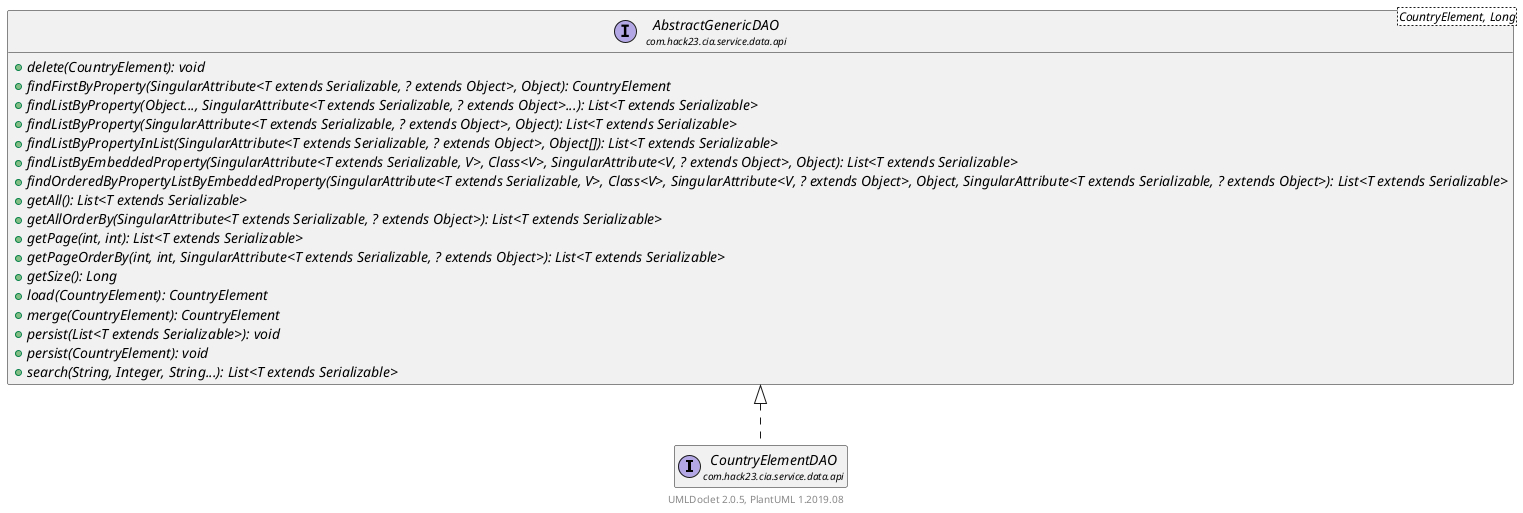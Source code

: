 @startuml
    set namespaceSeparator none
    hide empty fields
    hide empty methods

    interface "<size:14>CountryElementDAO\n<size:10>com.hack23.cia.service.data.api" as com.hack23.cia.service.data.api.CountryElementDAO [[CountryElementDAO.html]]

    interface "<size:14>AbstractGenericDAO\n<size:10>com.hack23.cia.service.data.api" as com.hack23.cia.service.data.api.AbstractGenericDAO<CountryElement, Long> [[AbstractGenericDAO.html]] {
        {abstract} +delete(CountryElement): void
        {abstract} +findFirstByProperty(SingularAttribute<T extends Serializable, ? extends Object>, Object): CountryElement
        {abstract} +findListByProperty(Object..., SingularAttribute<T extends Serializable, ? extends Object>...): List<T extends Serializable>
        {abstract} +findListByProperty(SingularAttribute<T extends Serializable, ? extends Object>, Object): List<T extends Serializable>
        {abstract} +findListByPropertyInList(SingularAttribute<T extends Serializable, ? extends Object>, Object[]): List<T extends Serializable>
        {abstract} +findListByEmbeddedProperty(SingularAttribute<T extends Serializable, V>, Class<V>, SingularAttribute<V, ? extends Object>, Object): List<T extends Serializable>
        {abstract} +findOrderedByPropertyListByEmbeddedProperty(SingularAttribute<T extends Serializable, V>, Class<V>, SingularAttribute<V, ? extends Object>, Object, SingularAttribute<T extends Serializable, ? extends Object>): List<T extends Serializable>
        {abstract} +getAll(): List<T extends Serializable>
        {abstract} +getAllOrderBy(SingularAttribute<T extends Serializable, ? extends Object>): List<T extends Serializable>
        {abstract} +getPage(int, int): List<T extends Serializable>
        {abstract} +getPageOrderBy(int, int, SingularAttribute<T extends Serializable, ? extends Object>): List<T extends Serializable>
        {abstract} +getSize(): Long
        {abstract} +load(CountryElement): CountryElement
        {abstract} +merge(CountryElement): CountryElement
        {abstract} +persist(List<T extends Serializable>): void
        {abstract} +persist(CountryElement): void
        {abstract} +search(String, Integer, String...): List<T extends Serializable>
    }

    com.hack23.cia.service.data.api.AbstractGenericDAO <|.. com.hack23.cia.service.data.api.CountryElementDAO

    center footer UMLDoclet 2.0.5, PlantUML 1.2019.08
@enduml
